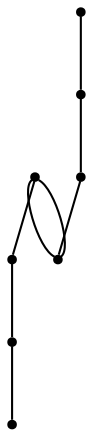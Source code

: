 graph {
  node [shape=point,comment="{\"directed\":false,\"doi\":\"10.1007/978-3-030-68766-3_12\",\"figure\":\"4 (6)\"}"]

  v0 [pos="671.3319219552366,576.8027364857717"]
  v1 [pos="614.0436380204839,576.8027364857717"]
  v2 [pos="556.7511731472677,576.8027364857717"]
  v3 [pos="499.46289716106713,576.8027364857717"]
  v4 [pos="442.1704322878509,576.8027364857717"]
  v5 [pos="384.8821642502026,576.8027364857717"]
  v6 [pos="327.5896993769863,576.8027364857717"]
  v7 [pos="270.30139557085306,576.8027364857717"]

  v6 -- v5 [id="-4",pos="327.5896993769863,576.8027364857717 384.8821642502026,576.8027364857717 384.8821642502026,576.8027364857717 384.8821642502026,576.8027364857717"]
  v4 -- v3 [id="-5",pos="442.1704322878509,576.8027364857717 499.46289716106713,576.8027364857717 499.46289716106713,576.8027364857717 499.46289716106713,576.8027364857717"]
  v3 -- v2 [id="-6",pos="499.46289716106713,576.8027364857717 556.7511731472677,576.8027364857717 556.7511731472677,576.8027364857717 556.7511731472677,576.8027364857717"]
  v2 -- v1 [id="-7",pos="556.7511731472677,576.8027364857717 614.0436380204839,576.8027364857717 614.0436380204839,576.8027364857717 614.0436380204839,576.8027364857717"]
  v1 -- v0 [id="-8",pos="614.0436380204839,576.8027364857717 671.3319219552366,576.8027364857717 671.3319219552366,576.8027364857717 671.3319219552366,576.8027364857717"]
  v5 -- v4 [id="-17",pos="384.8821642502026,576.8027364857717 442.1704322878509,576.8027364857717 442.1704322878509,576.8027364857717 442.1704322878509,576.8027364857717"]
  v7 -- v6 [id="-461",pos="270.30139557085306,576.8027364857717 327.5896993769863,576.8027364857717 327.5896993769863,576.8027364857717 327.5896993769863,576.8027364857717"]
  v3 -- v4 [id="-1044",pos="499.46289716106713,576.8027364857717 499.0045121035396,585.4634046269264 499.0045121035396,585.4634046269264 499.0045121035396,585.4634046269264 497.0208396192446,588.7638574093941 497.0208396192446,588.7638574093941 497.0208396192446,588.7638574093941 494.4621052794987,591.6143004750476 494.4621052794987,591.6143004750476 494.4621052794987,591.6143004750476 491.49080928572874,593.981286726099 491.49080928572874,593.981286726099 491.49080928572874,593.981286726099 488.23613150848814,595.8816032990808 488.23613150848814,595.8816032990808 488.23613150848814,595.8816032990808 484.7980647346067,597.3568365094933 484.7980647346067,597.3568365094933 484.7980647346067,597.3568365094933 481.23501492574013,598.4486362604754 481.23501492574013,598.4486362604754 481.23501492574013,598.4486362604754 477.60109582534915,599.1945828463093 477.60109582534915,599.1945828463093 477.60109582534915,599.1945828463093 473.91716443443886,599.6113362282509 473.91716443443886,599.6113362282509 473.91716443443886,599.6113362282509 470.21657287809165,599.7154927799171 470.21657287809165,599.7154927799171 470.21657287809165,599.7154927799171 466.5243431986717,599.5113128730794 466.5243431986717,599.5113128730794 466.5243431986717,599.5113128730794 462.852906931839,598.9904029394717 462.852906931839,598.9904029394717 462.852906931839,598.9904029394717 459.239844832453,598.1361030178384 459.239844832453,598.1361030178384 459.239844832453,598.1361030178384 455.7101153544601,596.9275563627909 455.7101153544601,596.9275563627909 455.7101153544601,596.9275563627909 452.32206087109813,595.318979874696 452.32206087109813,595.318979874696 452.32206087109813,595.318979874696 449.14655067389134,593.2728568469091 449.14655067389134,593.2728568469091 449.14655067389134,593.2728568469091 446.2919394265971,590.7516705727865 446.2919394265971,590.7516705727865 446.2919394265971,590.7516705727865 442.1704322878509,576.8027364857717 442.1704322878509,576.8027364857717 442.1704322878509,576.8027364857717"]
}